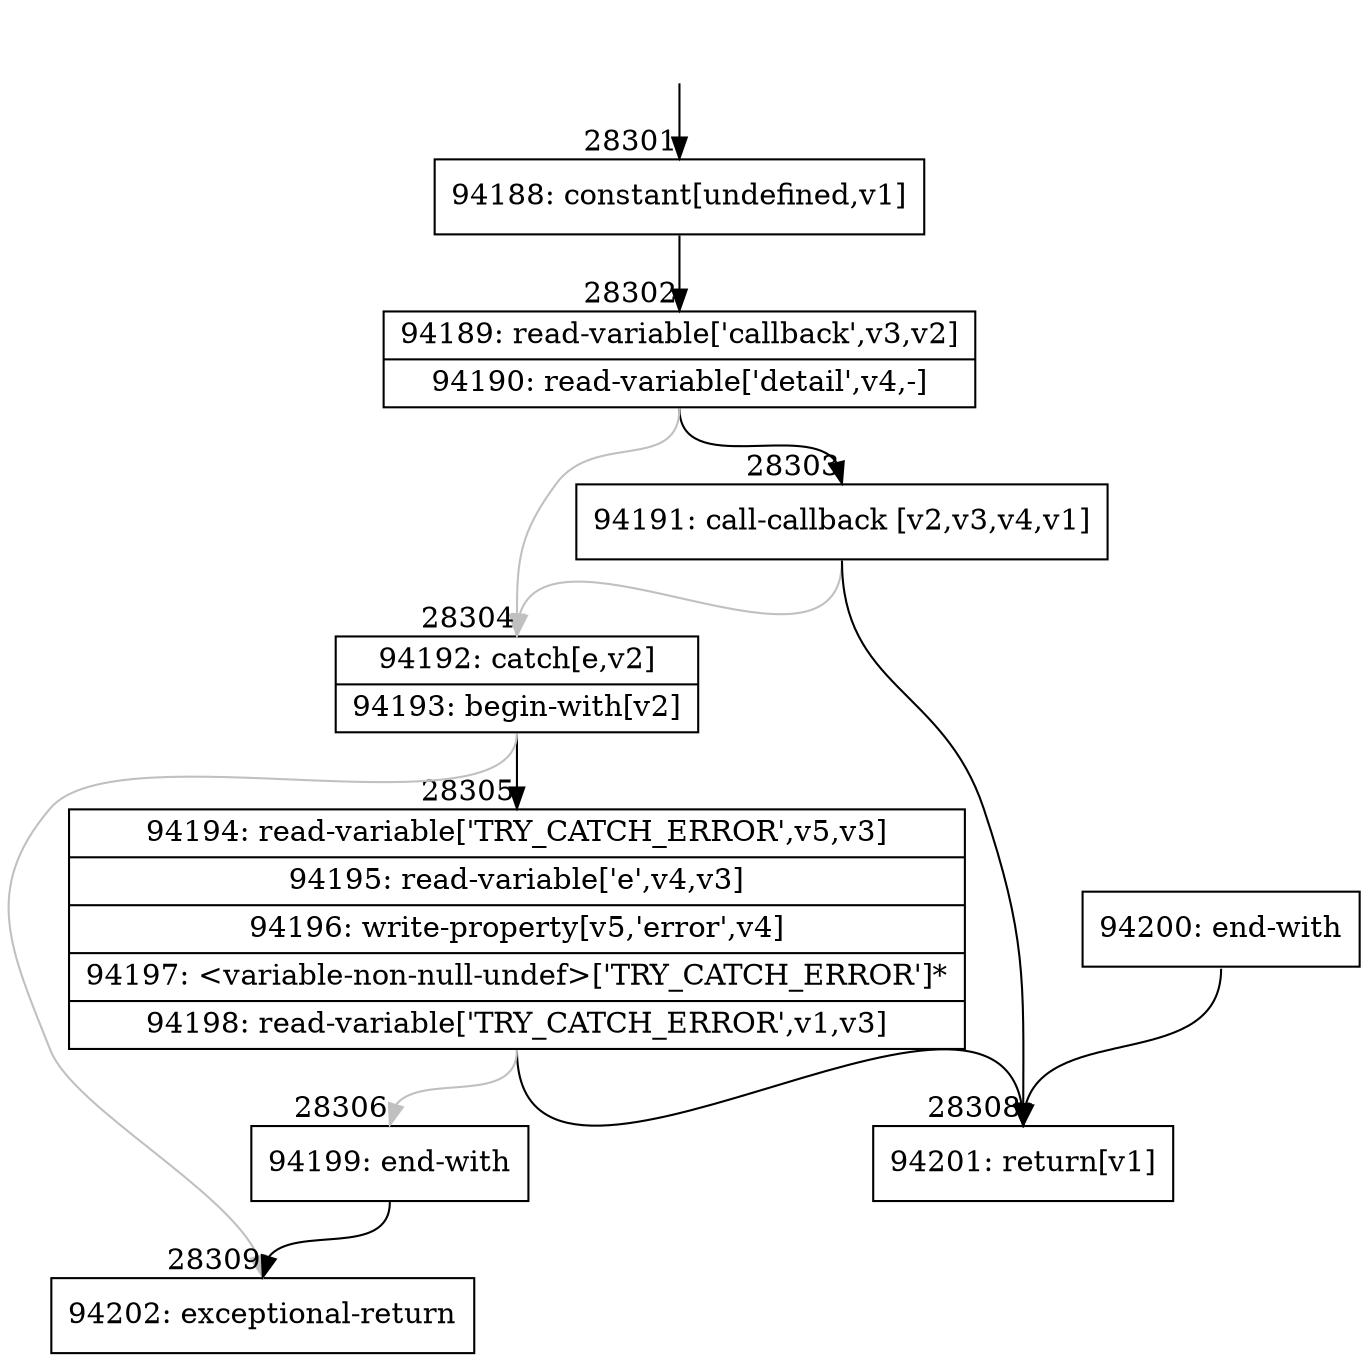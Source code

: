 digraph {
rankdir="TD"
BB_entry2480[shape=none,label=""];
BB_entry2480 -> BB28301 [tailport=s, headport=n, headlabel="    28301"]
BB28301 [shape=record label="{94188: constant[undefined,v1]}" ] 
BB28301 -> BB28302 [tailport=s, headport=n, headlabel="      28302"]
BB28302 [shape=record label="{94189: read-variable['callback',v3,v2]|94190: read-variable['detail',v4,-]}" ] 
BB28302 -> BB28303 [tailport=s, headport=n, headlabel="      28303"]
BB28302 -> BB28304 [tailport=s, headport=n, color=gray, headlabel="      28304"]
BB28303 [shape=record label="{94191: call-callback [v2,v3,v4,v1]}" ] 
BB28303 -> BB28308 [tailport=s, headport=n, headlabel="      28308"]
BB28303 -> BB28304 [tailport=s, headport=n, color=gray]
BB28304 [shape=record label="{94192: catch[e,v2]|94193: begin-with[v2]}" ] 
BB28304 -> BB28305 [tailport=s, headport=n, headlabel="      28305"]
BB28304 -> BB28309 [tailport=s, headport=n, color=gray, headlabel="      28309"]
BB28305 [shape=record label="{94194: read-variable['TRY_CATCH_ERROR',v5,v3]|94195: read-variable['e',v4,v3]|94196: write-property[v5,'error',v4]|94197: \<variable-non-null-undef\>['TRY_CATCH_ERROR']*|94198: read-variable['TRY_CATCH_ERROR',v1,v3]}" ] 
BB28305 -> BB28308 [tailport=s, headport=n]
BB28305 -> BB28306 [tailport=s, headport=n, color=gray, headlabel="      28306"]
BB28306 [shape=record label="{94199: end-with}" ] 
BB28306 -> BB28309 [tailport=s, headport=n]
BB28307 [shape=record label="{94200: end-with}" ] 
BB28307 -> BB28308 [tailport=s, headport=n]
BB28308 [shape=record label="{94201: return[v1]}" ] 
BB28309 [shape=record label="{94202: exceptional-return}" ] 
//#$~ 50543
}
